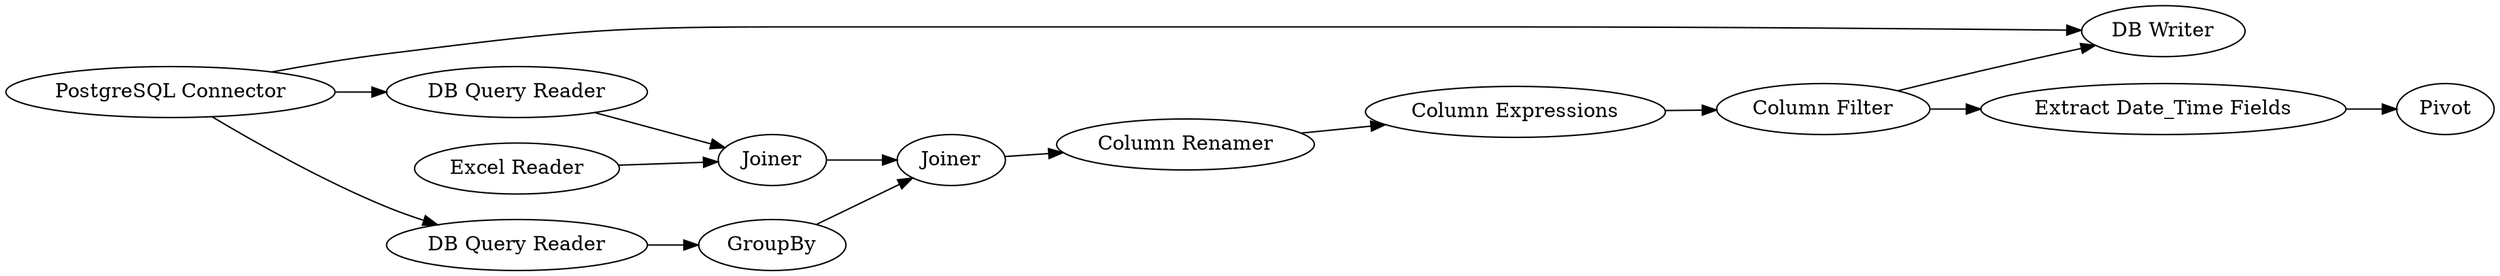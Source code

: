 digraph {
	56 -> 57
	44 -> 57
	13 -> 52
	48 -> 49
	43 -> 44
	57 -> 47
	13 -> 43
	55 -> 56
	14 -> 44
	13 -> 55
	47 -> 48
	54 -> 53
	49 -> 52
	49 -> 54
	48 [label="Column Expressions"]
	14 [label="Excel Reader"]
	57 [label=Joiner]
	43 [label="DB Query Reader"]
	13 [label="PostgreSQL Connector"]
	55 [label="DB Query Reader"]
	44 [label=Joiner]
	49 [label="Column Filter"]
	53 [label=Pivot]
	47 [label="Column Renamer"]
	56 [label=GroupBy]
	54 [label="Extract Date_Time Fields"]
	52 [label="DB Writer"]
	rankdir=LR
}
